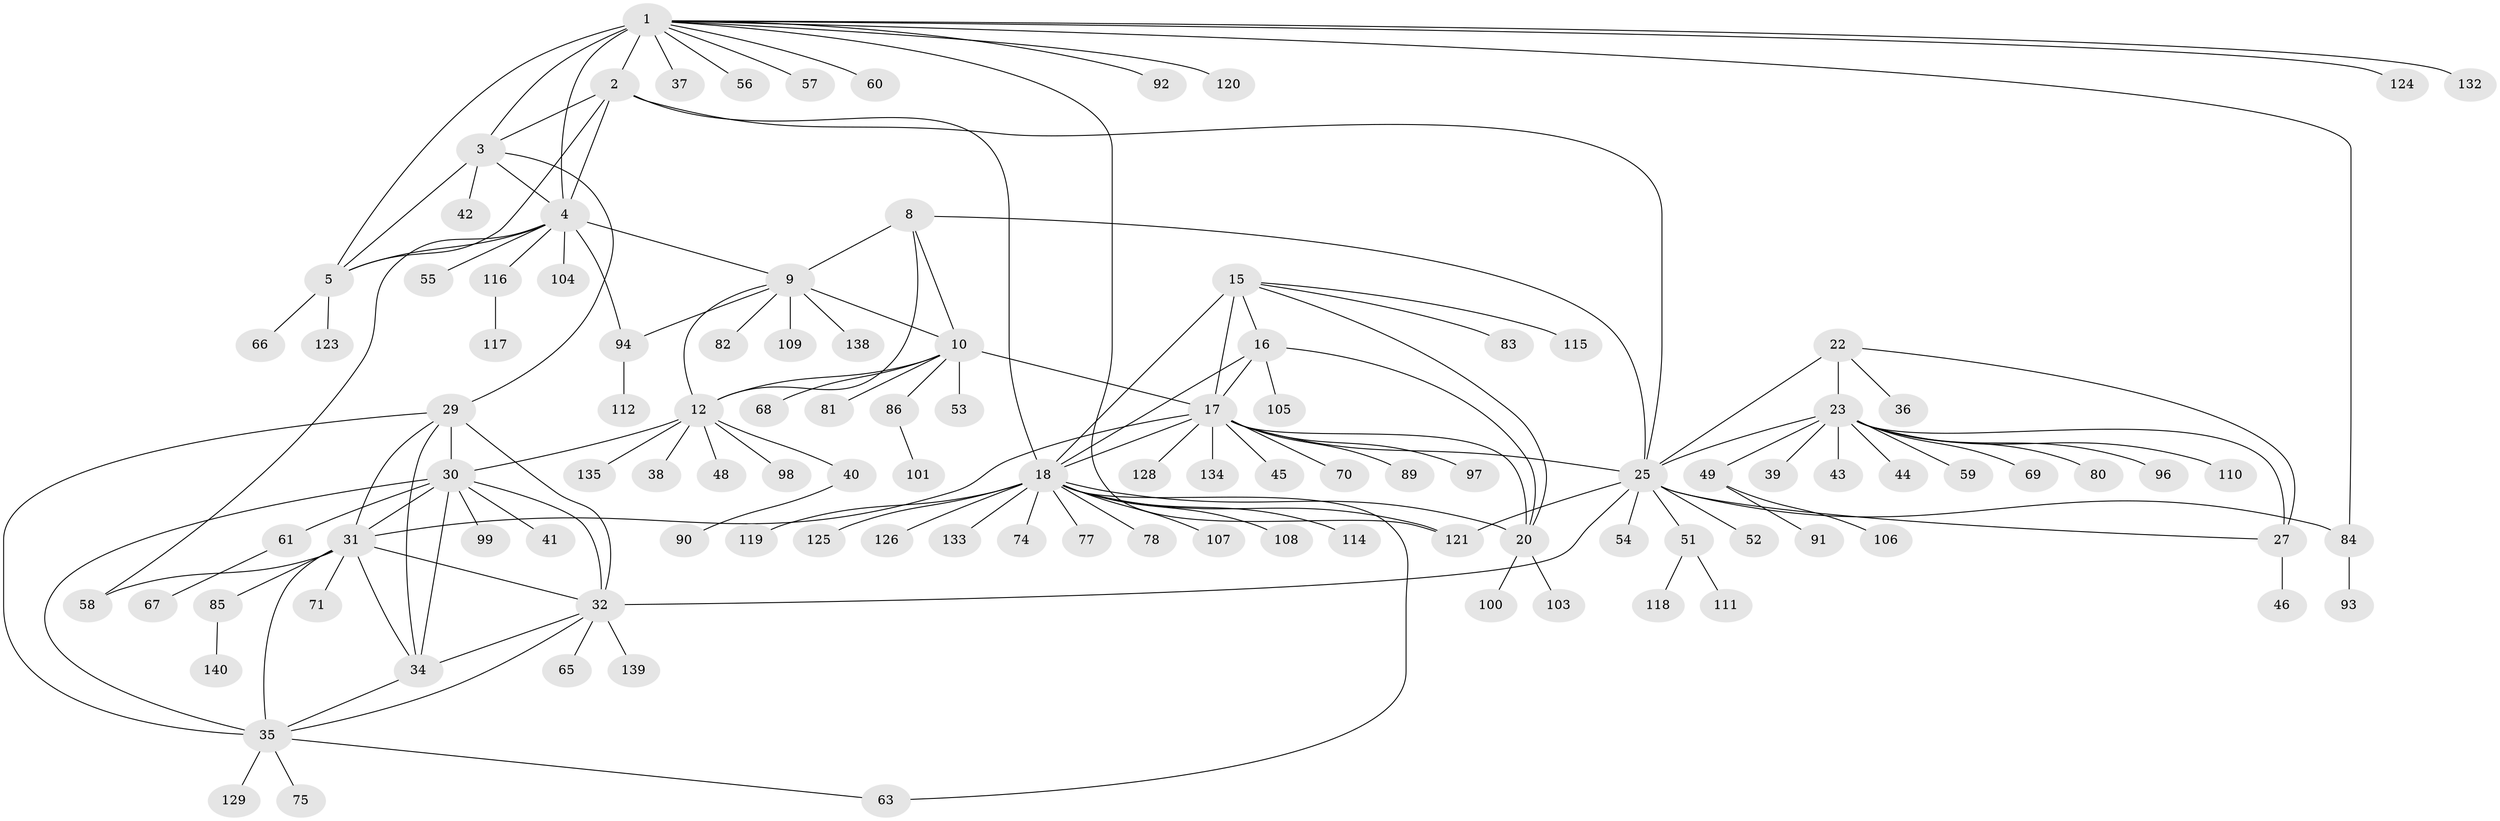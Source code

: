 // Generated by graph-tools (version 1.1) at 2025/52/02/27/25 19:52:22]
// undirected, 110 vertices, 149 edges
graph export_dot {
graph [start="1"]
  node [color=gray90,style=filled];
  1 [super="+6"];
  2 [super="+87"];
  3 [super="+64"];
  4 [super="+7"];
  5;
  8 [super="+102"];
  9 [super="+11"];
  10 [super="+13"];
  12 [super="+14"];
  15 [super="+73"];
  16 [super="+127"];
  17 [super="+19"];
  18 [super="+21"];
  20 [super="+47"];
  22 [super="+24"];
  23 [super="+28"];
  25 [super="+26"];
  27 [super="+136"];
  29 [super="+79"];
  30 [super="+33"];
  31 [super="+130"];
  32;
  34 [super="+62"];
  35 [super="+113"];
  36 [super="+122"];
  37;
  38;
  39;
  40;
  41 [super="+72"];
  42 [super="+50"];
  43;
  44;
  45;
  46;
  48;
  49;
  51;
  52;
  53;
  54;
  55;
  56;
  57;
  58 [super="+88"];
  59;
  60 [super="+137"];
  61;
  63 [super="+95"];
  65;
  66;
  67 [super="+76"];
  68;
  69;
  70;
  71;
  74;
  75;
  77;
  78;
  80;
  81;
  82;
  83;
  84;
  85;
  86;
  89;
  90;
  91;
  92;
  93;
  94;
  96;
  97;
  98;
  99;
  100;
  101;
  103;
  104;
  105;
  106;
  107;
  108;
  109;
  110;
  111;
  112;
  114;
  115;
  116;
  117;
  118;
  119;
  120;
  121 [super="+131"];
  123;
  124;
  125;
  126;
  128;
  129;
  132;
  133;
  134;
  135;
  138;
  139;
  140;
  1 -- 2 [weight=2];
  1 -- 3 [weight=2];
  1 -- 4 [weight=4];
  1 -- 5 [weight=2];
  1 -- 37;
  1 -- 57;
  1 -- 84;
  1 -- 92;
  1 -- 120;
  1 -- 121;
  1 -- 124;
  1 -- 132;
  1 -- 56;
  1 -- 60;
  2 -- 3;
  2 -- 4 [weight=2];
  2 -- 5;
  2 -- 18;
  2 -- 25;
  3 -- 4 [weight=2];
  3 -- 5;
  3 -- 29;
  3 -- 42;
  4 -- 5 [weight=2];
  4 -- 104;
  4 -- 116;
  4 -- 55;
  4 -- 58;
  4 -- 94;
  4 -- 9;
  5 -- 66;
  5 -- 123;
  8 -- 9 [weight=2];
  8 -- 10 [weight=2];
  8 -- 12 [weight=2];
  8 -- 25;
  9 -- 10 [weight=4];
  9 -- 12 [weight=4];
  9 -- 138;
  9 -- 109;
  9 -- 82;
  9 -- 94;
  10 -- 12 [weight=4];
  10 -- 68;
  10 -- 81;
  10 -- 17;
  10 -- 53;
  10 -- 86;
  12 -- 40;
  12 -- 98;
  12 -- 30;
  12 -- 48;
  12 -- 38;
  12 -- 135;
  15 -- 16;
  15 -- 17 [weight=2];
  15 -- 18 [weight=2];
  15 -- 20;
  15 -- 83;
  15 -- 115;
  16 -- 17 [weight=2];
  16 -- 18 [weight=2];
  16 -- 20;
  16 -- 105;
  17 -- 18 [weight=4];
  17 -- 20 [weight=2];
  17 -- 45;
  17 -- 70;
  17 -- 89;
  17 -- 128;
  17 -- 134;
  17 -- 25;
  17 -- 97;
  17 -- 31;
  18 -- 20 [weight=2];
  18 -- 63;
  18 -- 78;
  18 -- 107;
  18 -- 125;
  18 -- 121;
  18 -- 133;
  18 -- 74;
  18 -- 108;
  18 -- 77;
  18 -- 114;
  18 -- 119;
  18 -- 126;
  20 -- 100;
  20 -- 103;
  22 -- 23 [weight=4];
  22 -- 25 [weight=4];
  22 -- 27 [weight=2];
  22 -- 36;
  23 -- 25 [weight=4];
  23 -- 27 [weight=2];
  23 -- 44;
  23 -- 49;
  23 -- 59;
  23 -- 69;
  23 -- 80;
  23 -- 96;
  23 -- 39;
  23 -- 43;
  23 -- 110;
  25 -- 27 [weight=2];
  25 -- 32;
  25 -- 52;
  25 -- 54;
  25 -- 84;
  25 -- 121;
  25 -- 51;
  27 -- 46;
  29 -- 30 [weight=2];
  29 -- 31;
  29 -- 32;
  29 -- 34;
  29 -- 35;
  30 -- 31 [weight=2];
  30 -- 32 [weight=2];
  30 -- 34 [weight=2];
  30 -- 35 [weight=2];
  30 -- 41;
  30 -- 61;
  30 -- 99;
  31 -- 32;
  31 -- 34;
  31 -- 35;
  31 -- 58;
  31 -- 71;
  31 -- 85;
  32 -- 34;
  32 -- 35;
  32 -- 65;
  32 -- 139;
  34 -- 35;
  35 -- 63;
  35 -- 75;
  35 -- 129;
  40 -- 90;
  49 -- 91;
  49 -- 106;
  51 -- 111;
  51 -- 118;
  61 -- 67;
  84 -- 93;
  85 -- 140;
  86 -- 101;
  94 -- 112;
  116 -- 117;
}
